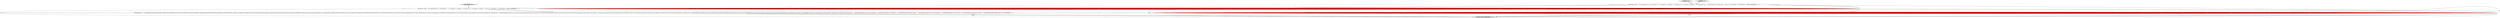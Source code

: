 digraph {
5 [style = filled, label = "final String expected = \"\" + \"EnumerableProject(product_id=($0(, time_id=($1(, customer_id=($2(, promotion_id=($3(, store_id=($4(, store_sales=($5(, store_cost=($6(, unit_sales=($7(, customer_id0=($8(, account_num=($9(, lname=($10(, fname=($11(, mi=($12(, address1=($13(, address2=($14(, address3=($15(, address4=($16(, city=($17(, state_province=($18(, postal_code=($19(, country=($20(, customer_region_id=($21(, phone1=($22(, phone2=($23(, birthdate=($24(, marital_status=($25(, yearly_income=($26(, gender=($27(, total_children=($28(, num_children_at_home=($29(, education=($30(, date_accnt_opened=($31(, member_card=($32(, occupation=($33(, houseowner=($34(, num_cars_owned=($35(, fullname=($36(, product_class_id=($37(, product_id0=($38(, brand_name=($39(, product_name=($40(, SKU=($41(, SRP=($42(, gross_weight=($43(, net_weight=($44(, recyclable_package=($45(, low_fat=($46(, units_per_case=($47(, cases_per_pallet=($48(, shelf_width=($49(, shelf_height=($50(, shelf_depth=($51(, product_class_id0=($52(, product_subcategory=($53(, product_category=($54(, product_department=($55(, product_family=($56()\" + \" EnumerableProject(product_id0=($49(, time_id=($50(, customer_id0=($51(, promotion_id=($52(, store_id=($53(, store_sales=($54(, store_cost=($55(, unit_sales=($56(, customer_id=($0(, account_num=($1(, lname=($2(, fname=($3(, mi=($4(, address1=($5(, address2=($6(, address3=($7(, address4=($8(, city=($9(, state_province=($10(, postal_code=($11(, country=($12(, customer_region_id=($13(, phone1=($14(, phone2=($15(, birthdate=($16(, marital_status=($17(, yearly_income=($18(, gender=($19(, total_children=($20(, num_children_at_home=($21(, education=($22(, date_accnt_opened=($23(, member_card=($24(, occupation=($25(, houseowner=($26(, num_cars_owned=($27(, fullname=($28(, product_class_id0=($34(, product_id=($35(, brand_name=($36(, product_name=($37(, SKU=($38(, SRP=($39(, gross_weight=($40(, net_weight=($41(, recyclable_package=($42(, low_fat=($43(, units_per_case=($44(, cases_per_pallet=($45(, shelf_width=($46(, shelf_height=($47(, shelf_depth=($48(, product_class_id=($29(, product_subcategory=($30(, product_category=($31(, product_department=($32(, product_family=($33()\" + \" EnumerableHashJoin(condition=(=($0, $51)(, joinType=(inner()\" + \" EnumerableFilter(condition=(=($9, 'San Francisco')()\" + \" EnumerableTableScan(table=((foodmart2, customer(()\" + \" EnumerableHashJoin(condition=(=($6, $20)(, joinType=(inner()\" + \" EnumerableMergeJoin(condition=(=($0, $5)(, joinType=(inner()\" + \" EnumerableTableScan(table=((foodmart2, product_class(()\" + \" EnumerableSort(sort0=($0(, dir0=(ASC()\" + \" EnumerableFilter(condition=(=($2, 'Washington')()\" + \" EnumerableTableScan(table=((foodmart2, product(()\" + \" EnumerableTableScan(table=((foodmart2, sales_fact_1997(()\"@@@4@@@['0', '1', '0']", fillcolor = red, shape = ellipse image = "AAA1AAABBB2BBB"];
1 [style = filled, label = "checkBushy(sql,expected)@@@5@@@['1', '1', '1']", fillcolor = lightgray, shape = ellipse image = "AAA0AAABBB1BBB"];
3 [style = filled, label = "testBushy['1', '0', '0']", fillcolor = lightgray, shape = diamond image = "AAA0AAABBB1BBB"];
6 [style = filled, label = "final String expected = \"\" + \"EnumerableProject(product_id=($0(, time_id=($1(, customer_id=($2(, promotion_id=($3(, store_id=($4(, store_sales=($5(, store_cost=($6(, unit_sales=($7(, customer_id0=($8(, account_num=($9(, lname=($10(, fname=($11(, mi=($12(, address1=($13(, address2=($14(, address3=($15(, address4=($16(, city=($17(, state_province=($18(, postal_code=($19(, country=($20(, customer_region_id=($21(, phone1=($22(, phone2=($23(, birthdate=($24(, marital_status=($25(, yearly_income=($26(, gender=($27(, total_children=($28(, num_children_at_home=($29(, education=($30(, date_accnt_opened=($31(, member_card=($32(, occupation=($33(, houseowner=($34(, num_cars_owned=($35(, fullname=($36(, product_class_id=($37(, product_id0=($38(, brand_name=($39(, product_name=($40(, SKU=($41(, SRP=($42(, gross_weight=($43(, net_weight=($44(, recyclable_package=($45(, low_fat=($46(, units_per_case=($47(, cases_per_pallet=($48(, shelf_width=($49(, shelf_height=($50(, shelf_depth=($51()\" + \" EnumerableProject(product_id0=($44(, time_id=($45(, customer_id0=($46(, promotion_id=($47(, store_id=($48(, store_sales=($49(, store_cost=($50(, unit_sales=($51(, customer_id=($15(, account_num=($16(, lname=($17(, fname=($18(, mi=($19(, address1=($20(, address2=($21(, address3=($22(, address4=($23(, city=($24(, state_province=($25(, postal_code=($26(, country=($27(, customer_region_id=($28(, phone1=($29(, phone2=($30(, birthdate=($31(, marital_status=($32(, yearly_income=($33(, gender=($34(, total_children=($35(, num_children_at_home=($36(, education=($37(, date_accnt_opened=($38(, member_card=($39(, occupation=($40(, houseowner=($41(, num_cars_owned=($42(, fullname=($43(, product_class_id=($0(, product_id=($1(, brand_name=($2(, product_name=($3(, SKU=($4(, SRP=($5(, gross_weight=($6(, net_weight=($7(, recyclable_package=($8(, low_fat=($9(, units_per_case=($10(, cases_per_pallet=($11(, shelf_width=($12(, shelf_height=($13(, shelf_depth=($14()\" + \" EnumerableHashJoin(condition=(=($1, $44)(, joinType=(inner()\" + \" EnumerableFilter(condition=(=($2, 'Washington')()\" + \" EnumerableTableScan(table=((foodmart2, product(()\" + \" EnumerableHashJoin(condition=(=($0, $31)(, joinType=(inner()\" + \" EnumerableFilter(condition=(=($9, 'San Francisco')()\" + \" EnumerableTableScan(table=((foodmart2, customer(()\" + \" EnumerableTableScan(table=((foodmart2, sales_fact_1997(()\"@@@4@@@['0', '0', '1']", fillcolor = white, shape = ellipse image = "AAA0AAABBB3BBB"];
0 [style = filled, label = "final String sql = \"select *\" + \"from \"sales_fact_1997\" as s\" + \"join \"customer\" as c\" + \" on s.\"customer_id\" = c.\"customer_id\"\" + \"join \"product\" as p\" + \" on s.\"product_id\" = p.\"product_id\"\" + \"join \"product_class\" as pc\" + \" on p.\"product_class_id\" = pc.\"product_class_id\"\" + \"where c.\"city\" = 'San Francisco'\" + \"and p.\"brand_name\" = 'Washington'\"@@@3@@@['1', '1', '0']", fillcolor = white, shape = ellipse image = "AAA0AAABBB1BBB"];
2 [style = filled, label = "final String expected = \"\" + \"EnumerableProject(product_id=($0(, time_id=($1(, customer_id=($2(, promotion_id=($3(, store_id=($4(, store_sales=($5(, store_cost=($6(, unit_sales=($7(, customer_id0=($8(, account_num=($9(, lname=($10(, fname=($11(, mi=($12(, address1=($13(, address2=($14(, address3=($15(, address4=($16(, city=($17(, state_province=($18(, postal_code=($19(, country=($20(, customer_region_id=($21(, phone1=($22(, phone2=($23(, birthdate=($24(, marital_status=($25(, yearly_income=($26(, gender=($27(, total_children=($28(, num_children_at_home=($29(, education=($30(, date_accnt_opened=($31(, member_card=($32(, occupation=($33(, houseowner=($34(, num_cars_owned=($35(, fullname=($36(, product_class_id=($37(, product_id0=($38(, brand_name=($39(, product_name=($40(, SKU=($41(, SRP=($42(, gross_weight=($43(, net_weight=($44(, recyclable_package=($45(, low_fat=($46(, units_per_case=($47(, cases_per_pallet=($48(, shelf_width=($49(, shelf_height=($50(, shelf_depth=($51(, product_class_id0=($52(, product_subcategory=($53(, product_category=($54(, product_department=($55(, product_family=($56()\" + \" EnumerableProject(product_id0=($49(, time_id=($50(, customer_id0=($51(, promotion_id=($52(, store_id=($53(, store_sales=($54(, store_cost=($55(, unit_sales=($56(, customer_id=($0(, account_num=($1(, lname=($2(, fname=($3(, mi=($4(, address1=($5(, address2=($6(, address3=($7(, address4=($8(, city=($9(, state_province=($10(, postal_code=($11(, country=($12(, customer_region_id=($13(, phone1=($14(, phone2=($15(, birthdate=($16(, marital_status=($17(, yearly_income=($18(, gender=($19(, total_children=($20(, num_children_at_home=($21(, education=($22(, date_accnt_opened=($23(, member_card=($24(, occupation=($25(, houseowner=($26(, num_cars_owned=($27(, fullname=($28(, product_class_id0=($34(, product_id=($35(, brand_name=($36(, product_name=($37(, SKU=($38(, SRP=($39(, gross_weight=($40(, net_weight=($41(, recyclable_package=($42(, low_fat=($43(, units_per_case=($44(, cases_per_pallet=($45(, shelf_width=($46(, shelf_height=($47(, shelf_depth=($48(, product_class_id=($29(, product_subcategory=($30(, product_category=($31(, product_department=($32(, product_family=($33()\" + \" EnumerableHashJoin(condition=(=($0, $51)(, joinType=(inner()\" + \" EnumerableFilter(condition=(=($9, 'San Francisco')()\" + \" EnumerableTableScan(table=((foodmart2, customer(()\" + \" EnumerableHashJoin(condition=(=($6, $20)(, joinType=(inner()\" + \" EnumerableHashJoin(condition=(=($0, $5)(, joinType=(inner()\" + \" EnumerableTableScan(table=((foodmart2, product_class(()\" + \" EnumerableFilter(condition=(=($2, 'Washington')()\" + \" EnumerableTableScan(table=((foodmart2, product(()\" + \" EnumerableTableScan(table=((foodmart2, sales_fact_1997(()\"@@@4@@@['1', '0', '0']", fillcolor = red, shape = ellipse image = "AAA1AAABBB1BBB"];
7 [style = filled, label = "testAlmostBushy['0', '0', '1']", fillcolor = lightgray, shape = diamond image = "AAA0AAABBB3BBB"];
8 [style = filled, label = "final String sql = \"select *\" + \"from \"sales_fact_1997\" as s\" + \"join \"customer\" as c\" + \" on s.\"customer_id\" = c.\"customer_id\"\" + \"join \"product\" as p\" + \" on s.\"product_id\" = p.\"product_id\"\" + \"where c.\"city\" = 'San Francisco'\" + \"and p.\"brand_name\" = 'Washington'\"@@@3@@@['0', '0', '1']", fillcolor = white, shape = ellipse image = "AAA0AAABBB3BBB"];
4 [style = filled, label = "testBushy['0', '1', '0']", fillcolor = lightgray, shape = diamond image = "AAA0AAABBB2BBB"];
6->1 [style = bold, label=""];
5->1 [style = bold, label=""];
2->5 [style = dashed, label="0"];
8->1 [style = solid, label="sql"];
0->1 [style = solid, label="sql"];
8->6 [style = bold, label=""];
0->2 [style = bold, label=""];
6->1 [style = solid, label="expected"];
0->8 [style = dashed, label="0"];
7->8 [style = bold, label=""];
2->1 [style = solid, label="expected"];
2->1 [style = bold, label=""];
3->0 [style = bold, label=""];
4->0 [style = bold, label=""];
0->5 [style = bold, label=""];
5->1 [style = solid, label="expected"];
2->6 [style = dashed, label="0"];
}
